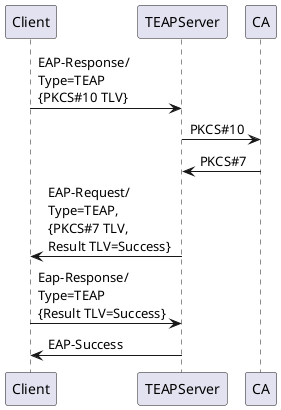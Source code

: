 @startuml

participant Client
participant TEAPServer
participant CA

Client->TEAPServer: EAP-Response/\nType=TEAP\n{PKCS#10 TLV}
TEAPServer->CA: PKCS#10
CA->TEAPServer: PKCS#7
TEAPServer->Client: EAP-Request/\nType=TEAP,\n{PKCS#7 TLV,\nResult TLV=Success}
Client->TEAPServer: Eap-Response/\nType=TEAP\n{Result TLV=Success}
TEAPServer->Client: EAP-Success
@enduml